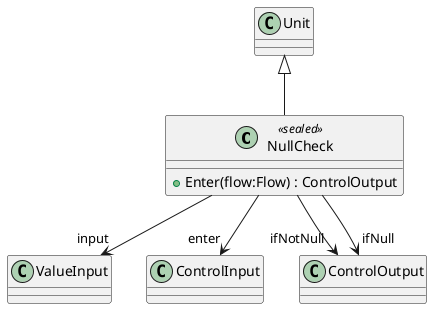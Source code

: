 @startuml
class NullCheck <<sealed>> {
    + Enter(flow:Flow) : ControlOutput
}
Unit <|-- NullCheck
NullCheck --> "input" ValueInput
NullCheck --> "enter" ControlInput
NullCheck --> "ifNotNull" ControlOutput
NullCheck --> "ifNull" ControlOutput
@enduml

